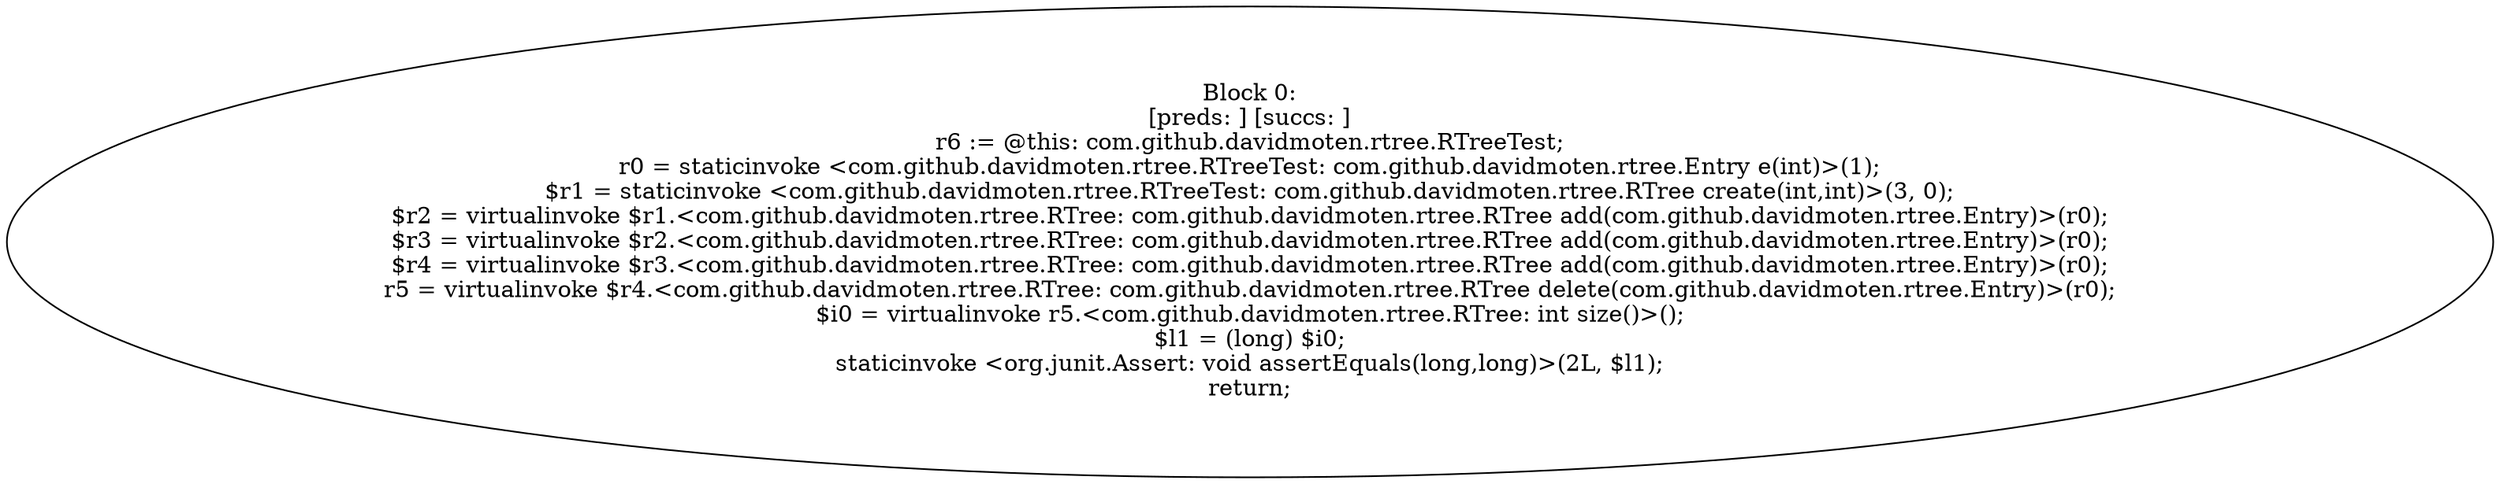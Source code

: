 digraph "unitGraph" {
    "Block 0:
[preds: ] [succs: ]
r6 := @this: com.github.davidmoten.rtree.RTreeTest;
r0 = staticinvoke <com.github.davidmoten.rtree.RTreeTest: com.github.davidmoten.rtree.Entry e(int)>(1);
$r1 = staticinvoke <com.github.davidmoten.rtree.RTreeTest: com.github.davidmoten.rtree.RTree create(int,int)>(3, 0);
$r2 = virtualinvoke $r1.<com.github.davidmoten.rtree.RTree: com.github.davidmoten.rtree.RTree add(com.github.davidmoten.rtree.Entry)>(r0);
$r3 = virtualinvoke $r2.<com.github.davidmoten.rtree.RTree: com.github.davidmoten.rtree.RTree add(com.github.davidmoten.rtree.Entry)>(r0);
$r4 = virtualinvoke $r3.<com.github.davidmoten.rtree.RTree: com.github.davidmoten.rtree.RTree add(com.github.davidmoten.rtree.Entry)>(r0);
r5 = virtualinvoke $r4.<com.github.davidmoten.rtree.RTree: com.github.davidmoten.rtree.RTree delete(com.github.davidmoten.rtree.Entry)>(r0);
$i0 = virtualinvoke r5.<com.github.davidmoten.rtree.RTree: int size()>();
$l1 = (long) $i0;
staticinvoke <org.junit.Assert: void assertEquals(long,long)>(2L, $l1);
return;
"
}
